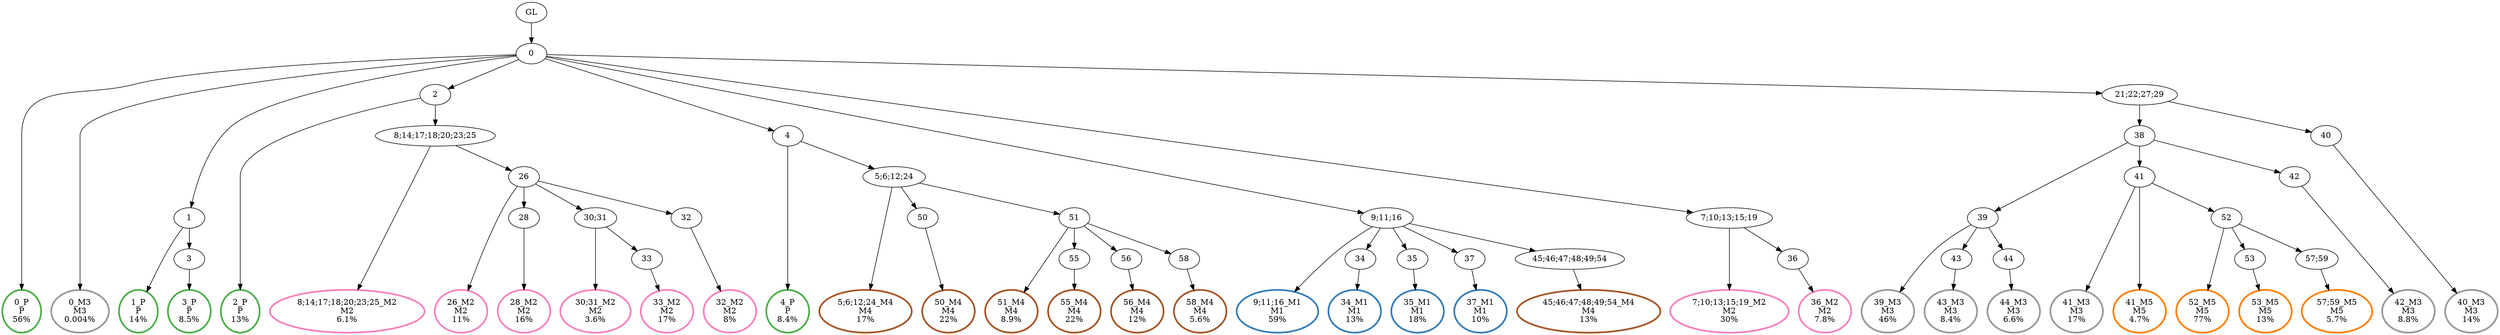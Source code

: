 digraph T {
	{
		rank=same
		68 [penwidth=3,colorscheme=set19,color=3,label="0_P\nP\n56%"]
		66 [penwidth=3,colorscheme=set19,color=3,label="1_P\nP\n14%"]
		64 [penwidth=3,colorscheme=set19,color=3,label="3_P\nP\n8.5%"]
		62 [penwidth=3,colorscheme=set19,color=3,label="2_P\nP\n13%"]
		60 [penwidth=3,colorscheme=set19,color=3,label="4_P\nP\n8.4%"]
		58 [penwidth=3,colorscheme=set19,color=2,label="9;11;16_M1\nM1\n59%"]
		56 [penwidth=3,colorscheme=set19,color=2,label="34_M1\nM1\n13%"]
		54 [penwidth=3,colorscheme=set19,color=2,label="35_M1\nM1\n18%"]
		52 [penwidth=3,colorscheme=set19,color=2,label="37_M1\nM1\n10%"]
		50 [penwidth=3,colorscheme=set19,color=8,label="8;14;17;18;20;23;25_M2\nM2\n6.1%"]
		48 [penwidth=3,colorscheme=set19,color=8,label="26_M2\nM2\n11%"]
		46 [penwidth=3,colorscheme=set19,color=8,label="28_M2\nM2\n16%"]
		44 [penwidth=3,colorscheme=set19,color=8,label="30;31_M2\nM2\n3.6%"]
		42 [penwidth=3,colorscheme=set19,color=8,label="33_M2\nM2\n17%"]
		40 [penwidth=3,colorscheme=set19,color=8,label="32_M2\nM2\n8%"]
		38 [penwidth=3,colorscheme=set19,color=8,label="7;10;13;15;19_M2\nM2\n30%"]
		36 [penwidth=3,colorscheme=set19,color=8,label="36_M2\nM2\n7.8%"]
		35 [penwidth=3,colorscheme=set19,color=9,label="0_M3\nM3\n0.004%"]
		31 [penwidth=3,colorscheme=set19,color=9,label="39_M3\nM3\n46%"]
		29 [penwidth=3,colorscheme=set19,color=9,label="43_M3\nM3\n8.4%"]
		27 [penwidth=3,colorscheme=set19,color=9,label="44_M3\nM3\n6.6%"]
		25 [penwidth=3,colorscheme=set19,color=9,label="41_M3\nM3\n17%"]
		23 [penwidth=3,colorscheme=set19,color=9,label="42_M3\nM3\n8.8%"]
		21 [penwidth=3,colorscheme=set19,color=9,label="40_M3\nM3\n14%"]
		19 [penwidth=3,colorscheme=set19,color=7,label="5;6;12;24_M4\nM4\n17%"]
		17 [penwidth=3,colorscheme=set19,color=7,label="50_M4\nM4\n22%"]
		15 [penwidth=3,colorscheme=set19,color=7,label="51_M4\nM4\n8.9%"]
		13 [penwidth=3,colorscheme=set19,color=7,label="55_M4\nM4\n22%"]
		11 [penwidth=3,colorscheme=set19,color=7,label="56_M4\nM4\n12%"]
		9 [penwidth=3,colorscheme=set19,color=7,label="58_M4\nM4\n5.6%"]
		7 [penwidth=3,colorscheme=set19,color=7,label="45;46;47;48;49;54_M4\nM4\n13%"]
		6 [penwidth=3,colorscheme=set19,color=5,label="41_M5\nM5\n4.7%"]
		4 [penwidth=3,colorscheme=set19,color=5,label="52_M5\nM5\n77%"]
		2 [penwidth=3,colorscheme=set19,color=5,label="53_M5\nM5\n13%"]
		0 [penwidth=3,colorscheme=set19,color=5,label="57;59_M5\nM5\n5.7%"]
	}
	70 [label="GL"]
	69 [label="0"]
	67 [label="1"]
	65 [label="3"]
	63 [label="2"]
	61 [label="4"]
	59 [label="9;11;16"]
	57 [label="34"]
	55 [label="35"]
	53 [label="37"]
	51 [label="8;14;17;18;20;23;25"]
	49 [label="26"]
	47 [label="28"]
	45 [label="30;31"]
	43 [label="33"]
	41 [label="32"]
	39 [label="7;10;13;15;19"]
	37 [label="36"]
	34 [label="21;22;27;29"]
	33 [label="38"]
	32 [label="39"]
	30 [label="43"]
	28 [label="44"]
	26 [label="41"]
	24 [label="42"]
	22 [label="40"]
	20 [label="5;6;12;24"]
	18 [label="50"]
	16 [label="51"]
	14 [label="55"]
	12 [label="56"]
	10 [label="58"]
	8 [label="45;46;47;48;49;54"]
	5 [label="52"]
	3 [label="53"]
	1 [label="57;59"]
	70 -> 69
	69 -> 68
	69 -> 67
	69 -> 63
	69 -> 61
	69 -> 59
	69 -> 39
	69 -> 35
	69 -> 34
	67 -> 66
	67 -> 65
	65 -> 64
	63 -> 62
	63 -> 51
	61 -> 60
	61 -> 20
	59 -> 58
	59 -> 57
	59 -> 55
	59 -> 53
	59 -> 8
	57 -> 56
	55 -> 54
	53 -> 52
	51 -> 50
	51 -> 49
	49 -> 48
	49 -> 47
	49 -> 45
	49 -> 41
	47 -> 46
	45 -> 44
	45 -> 43
	43 -> 42
	41 -> 40
	39 -> 38
	39 -> 37
	37 -> 36
	34 -> 33
	34 -> 22
	33 -> 32
	33 -> 26
	33 -> 24
	32 -> 31
	32 -> 30
	32 -> 28
	30 -> 29
	28 -> 27
	26 -> 25
	26 -> 6
	26 -> 5
	24 -> 23
	22 -> 21
	20 -> 19
	20 -> 18
	20 -> 16
	18 -> 17
	16 -> 15
	16 -> 14
	16 -> 12
	16 -> 10
	14 -> 13
	12 -> 11
	10 -> 9
	8 -> 7
	5 -> 4
	5 -> 3
	5 -> 1
	3 -> 2
	1 -> 0
}
